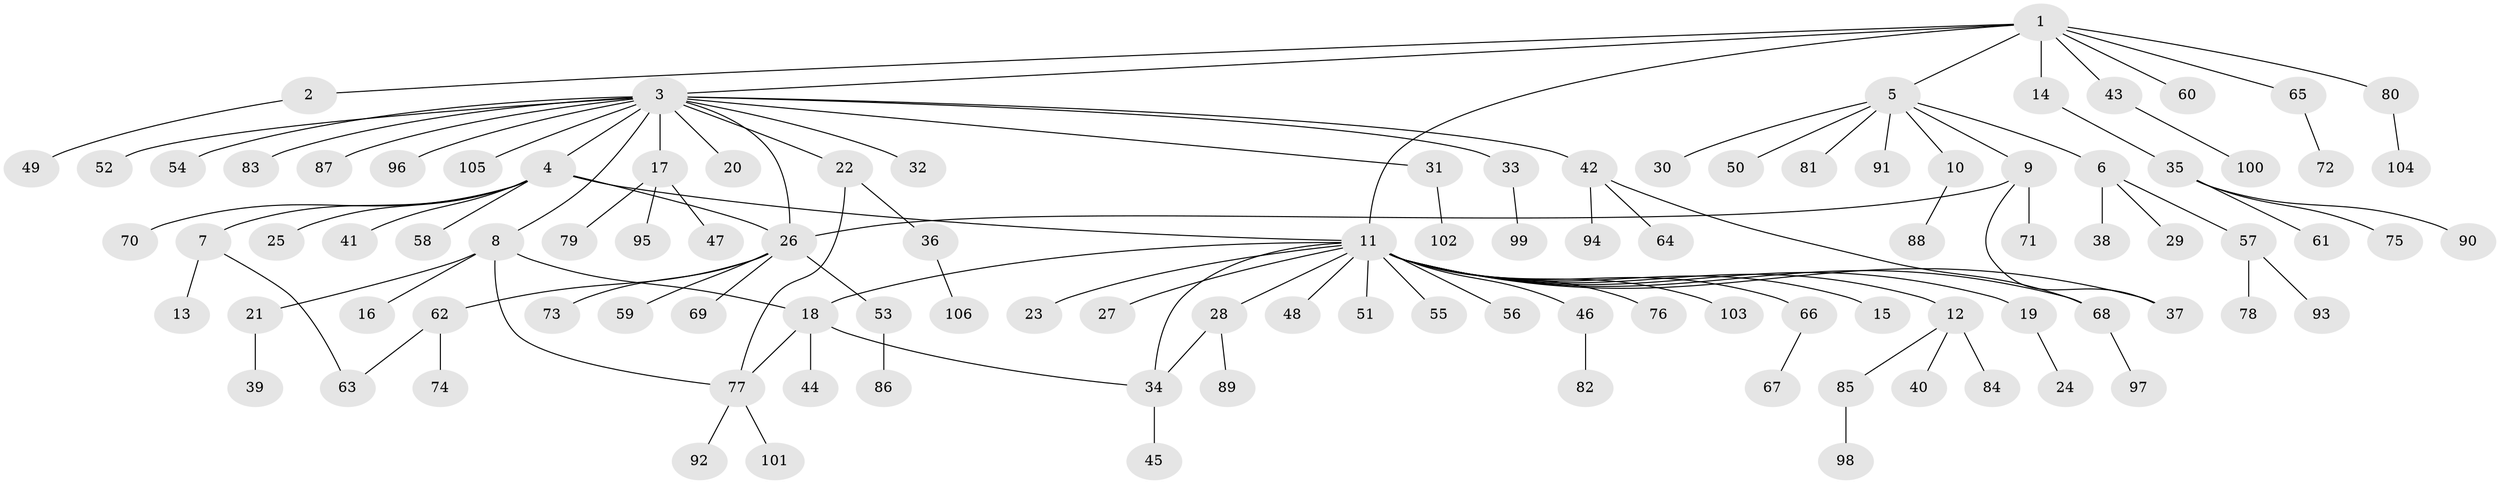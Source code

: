 // Generated by graph-tools (version 1.1) at 2025/35/03/09/25 02:35:50]
// undirected, 106 vertices, 116 edges
graph export_dot {
graph [start="1"]
  node [color=gray90,style=filled];
  1;
  2;
  3;
  4;
  5;
  6;
  7;
  8;
  9;
  10;
  11;
  12;
  13;
  14;
  15;
  16;
  17;
  18;
  19;
  20;
  21;
  22;
  23;
  24;
  25;
  26;
  27;
  28;
  29;
  30;
  31;
  32;
  33;
  34;
  35;
  36;
  37;
  38;
  39;
  40;
  41;
  42;
  43;
  44;
  45;
  46;
  47;
  48;
  49;
  50;
  51;
  52;
  53;
  54;
  55;
  56;
  57;
  58;
  59;
  60;
  61;
  62;
  63;
  64;
  65;
  66;
  67;
  68;
  69;
  70;
  71;
  72;
  73;
  74;
  75;
  76;
  77;
  78;
  79;
  80;
  81;
  82;
  83;
  84;
  85;
  86;
  87;
  88;
  89;
  90;
  91;
  92;
  93;
  94;
  95;
  96;
  97;
  98;
  99;
  100;
  101;
  102;
  103;
  104;
  105;
  106;
  1 -- 2;
  1 -- 3;
  1 -- 5;
  1 -- 11;
  1 -- 14;
  1 -- 43;
  1 -- 60;
  1 -- 65;
  1 -- 80;
  2 -- 49;
  3 -- 4;
  3 -- 8;
  3 -- 17;
  3 -- 20;
  3 -- 22;
  3 -- 26;
  3 -- 31;
  3 -- 32;
  3 -- 33;
  3 -- 42;
  3 -- 52;
  3 -- 54;
  3 -- 83;
  3 -- 87;
  3 -- 96;
  3 -- 105;
  4 -- 7;
  4 -- 11;
  4 -- 25;
  4 -- 26;
  4 -- 41;
  4 -- 58;
  4 -- 70;
  5 -- 6;
  5 -- 9;
  5 -- 10;
  5 -- 30;
  5 -- 50;
  5 -- 81;
  5 -- 91;
  6 -- 29;
  6 -- 38;
  6 -- 57;
  7 -- 13;
  7 -- 63;
  8 -- 16;
  8 -- 18;
  8 -- 21;
  8 -- 77;
  9 -- 26;
  9 -- 37;
  9 -- 71;
  10 -- 88;
  11 -- 12;
  11 -- 15;
  11 -- 18;
  11 -- 19;
  11 -- 23;
  11 -- 27;
  11 -- 28;
  11 -- 34;
  11 -- 37;
  11 -- 46;
  11 -- 48;
  11 -- 51;
  11 -- 55;
  11 -- 56;
  11 -- 66;
  11 -- 68;
  11 -- 76;
  11 -- 103;
  12 -- 40;
  12 -- 84;
  12 -- 85;
  14 -- 35;
  17 -- 47;
  17 -- 79;
  17 -- 95;
  18 -- 34;
  18 -- 44;
  18 -- 77;
  19 -- 24;
  21 -- 39;
  22 -- 36;
  22 -- 77;
  26 -- 53;
  26 -- 59;
  26 -- 62;
  26 -- 69;
  26 -- 73;
  28 -- 34;
  28 -- 89;
  31 -- 102;
  33 -- 99;
  34 -- 45;
  35 -- 61;
  35 -- 75;
  35 -- 90;
  36 -- 106;
  42 -- 64;
  42 -- 68;
  42 -- 94;
  43 -- 100;
  46 -- 82;
  53 -- 86;
  57 -- 78;
  57 -- 93;
  62 -- 63;
  62 -- 74;
  65 -- 72;
  66 -- 67;
  68 -- 97;
  77 -- 92;
  77 -- 101;
  80 -- 104;
  85 -- 98;
}
